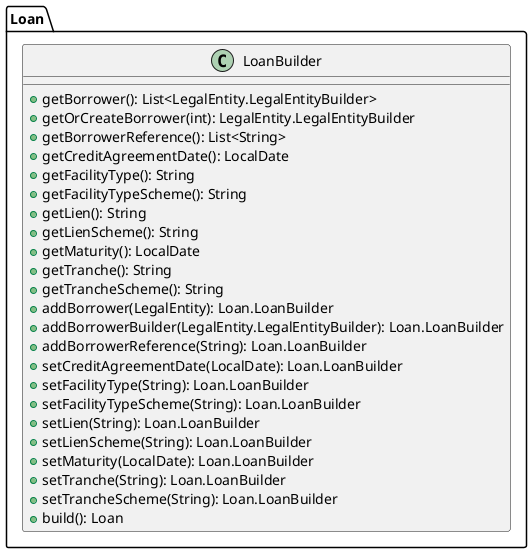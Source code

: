 @startuml

    class Loan.LoanBuilder [[Loan.LoanBuilder.html]] {
        +getBorrower(): List<LegalEntity.LegalEntityBuilder>
        +getOrCreateBorrower(int): LegalEntity.LegalEntityBuilder
        +getBorrowerReference(): List<String>
        +getCreditAgreementDate(): LocalDate
        +getFacilityType(): String
        +getFacilityTypeScheme(): String
        +getLien(): String
        +getLienScheme(): String
        +getMaturity(): LocalDate
        +getTranche(): String
        +getTrancheScheme(): String
        +addBorrower(LegalEntity): Loan.LoanBuilder
        +addBorrowerBuilder(LegalEntity.LegalEntityBuilder): Loan.LoanBuilder
        +addBorrowerReference(String): Loan.LoanBuilder
        +setCreditAgreementDate(LocalDate): Loan.LoanBuilder
        +setFacilityType(String): Loan.LoanBuilder
        +setFacilityTypeScheme(String): Loan.LoanBuilder
        +setLien(String): Loan.LoanBuilder
        +setLienScheme(String): Loan.LoanBuilder
        +setMaturity(LocalDate): Loan.LoanBuilder
        +setTranche(String): Loan.LoanBuilder
        +setTrancheScheme(String): Loan.LoanBuilder
        +build(): Loan
    }

@enduml
